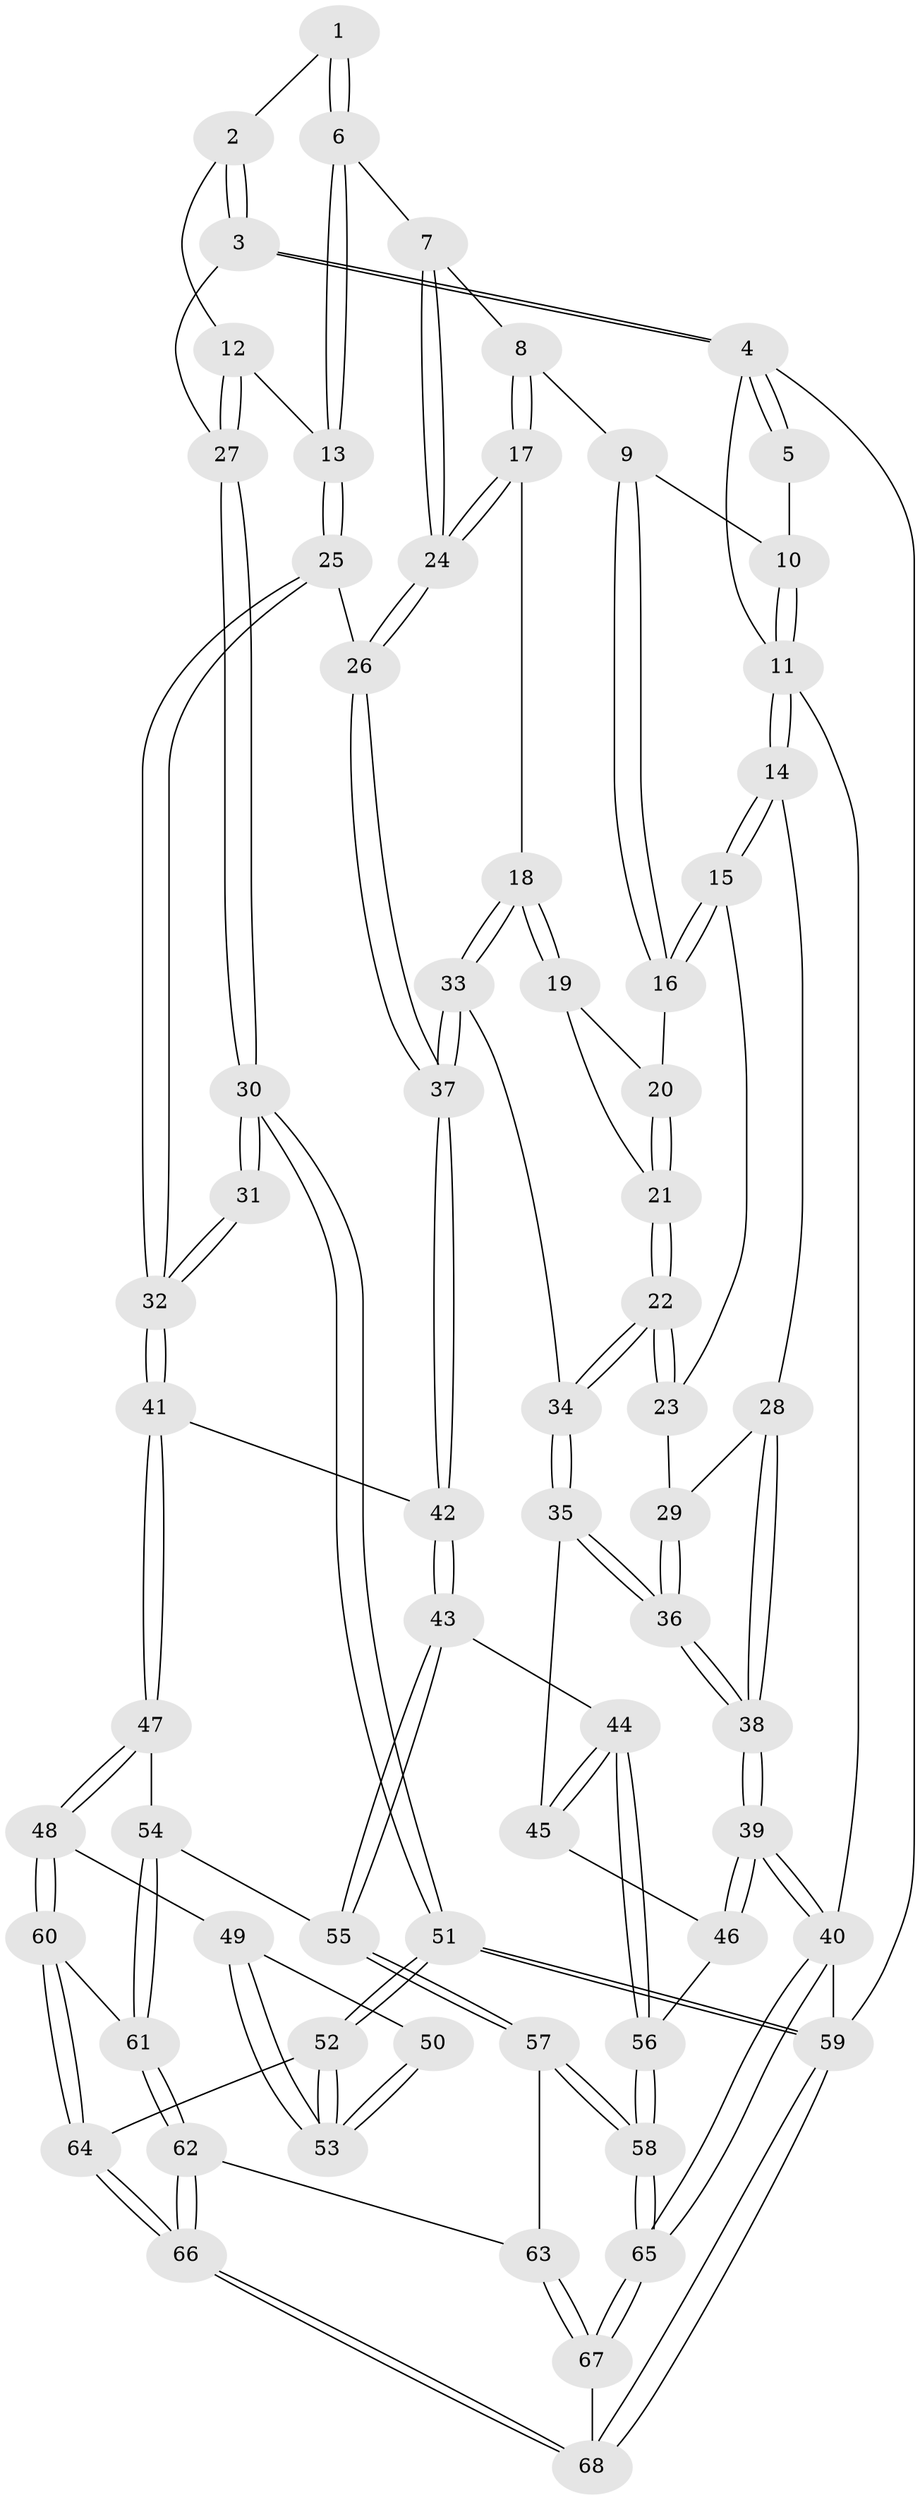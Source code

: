 // Generated by graph-tools (version 1.1) at 2025/38/03/09/25 02:38:40]
// undirected, 68 vertices, 167 edges
graph export_dot {
graph [start="1"]
  node [color=gray90,style=filled];
  1 [pos="+0.839215953431257+0.014197387800746862"];
  2 [pos="+0.931760572218694+0.13591462358906536"];
  3 [pos="+1+0.1617455722331768"];
  4 [pos="+1+0"];
  5 [pos="+0.8181993635988467+0"];
  6 [pos="+0.7584684001021224+0.15716941303645943"];
  7 [pos="+0.7150088356826888+0.17678098560293967"];
  8 [pos="+0.4688429178743032+0"];
  9 [pos="+0.45960426649684494+0"];
  10 [pos="+0.46629607541975365+0"];
  11 [pos="+0+0"];
  12 [pos="+0.9122403522296033+0.19728019314901807"];
  13 [pos="+0.8599090807678187+0.26389434912902654"];
  14 [pos="+0+0"];
  15 [pos="+0.24458939007967445+0.17556639545620234"];
  16 [pos="+0.4247710620197427+0.018432288717312027"];
  17 [pos="+0.6088771516107833+0.30492565801459365"];
  18 [pos="+0.5816399985915497+0.30437726320941333"];
  19 [pos="+0.5124968951288891+0.29289552121543483"];
  20 [pos="+0.427323036672982+0.11830472352984604"];
  21 [pos="+0.40148940541360406+0.31172008293332126"];
  22 [pos="+0.37463868318606974+0.34066297459777"];
  23 [pos="+0.2434177071807841+0.1890958234048158"];
  24 [pos="+0.643323239677649+0.32659667671150966"];
  25 [pos="+0.8532628380631635+0.37098767878453653"];
  26 [pos="+0.6514460690680581+0.3430634825850671"];
  27 [pos="+1+0.42158340333686534"];
  28 [pos="+0+0.1067877550388525"];
  29 [pos="+0.162677945134043+0.3131006097530697"];
  30 [pos="+1+0.45454013525143966"];
  31 [pos="+1+0.4543097211822662"];
  32 [pos="+0.914005819699918+0.4316793047717896"];
  33 [pos="+0.406139993119202+0.4228985506468357"];
  34 [pos="+0.3593463339073234+0.41352387940265495"];
  35 [pos="+0.2857525512705978+0.4760719132909847"];
  36 [pos="+0.19123462279064932+0.4903139687017028"];
  37 [pos="+0.5939756977974556+0.49046979516839845"];
  38 [pos="+0+0.6873830295121229"];
  39 [pos="+0+0.7364403259160234"];
  40 [pos="+0+1"];
  41 [pos="+0.7637396870992094+0.5690651133270981"];
  42 [pos="+0.5942316409686479+0.4919626024703142"];
  43 [pos="+0.5558964754121484+0.5799659350745542"];
  44 [pos="+0.4706859181440779+0.6062326741311661"];
  45 [pos="+0.3097576558505843+0.5012567644701341"];
  46 [pos="+0.35747189034277116+0.6510095962623467"];
  47 [pos="+0.7681271487000274+0.6350314821190916"];
  48 [pos="+0.782857723817039+0.6692885343678615"];
  49 [pos="+0.8452887296232028+0.6849799986672291"];
  50 [pos="+0.9591694350836474+0.5295993210619955"];
  51 [pos="+1+0.7967199399674527"];
  52 [pos="+0.9735477718632313+0.8112381312322219"];
  53 [pos="+0.9159919251133903+0.7438645611776682"];
  54 [pos="+0.5969379826311169+0.6589339015293177"];
  55 [pos="+0.5891413032001658+0.6557432325217046"];
  56 [pos="+0.41235845032265267+0.7117910400336943"];
  57 [pos="+0.523040672349345+0.8014266989323683"];
  58 [pos="+0.40203716710024473+0.8230499761430299"];
  59 [pos="+1+1"];
  60 [pos="+0.7199688789146358+0.7726639540984184"];
  61 [pos="+0.7165565792084712+0.7755829717163034"];
  62 [pos="+0.696552742545868+0.8204819183175136"];
  63 [pos="+0.6212764663702833+0.8458091112170536"];
  64 [pos="+0.9500082253376556+0.8276995286016902"];
  65 [pos="+0+1"];
  66 [pos="+0.8209977388253915+0.9682194944655781"];
  67 [pos="+0.5879089395528768+1"];
  68 [pos="+0.7887847092747488+1"];
  1 -- 2;
  1 -- 6;
  1 -- 6;
  2 -- 3;
  2 -- 3;
  2 -- 12;
  3 -- 4;
  3 -- 4;
  3 -- 27;
  4 -- 5;
  4 -- 5;
  4 -- 11;
  4 -- 59;
  5 -- 10;
  6 -- 7;
  6 -- 13;
  6 -- 13;
  7 -- 8;
  7 -- 24;
  7 -- 24;
  8 -- 9;
  8 -- 17;
  8 -- 17;
  9 -- 10;
  9 -- 16;
  9 -- 16;
  10 -- 11;
  10 -- 11;
  11 -- 14;
  11 -- 14;
  11 -- 40;
  12 -- 13;
  12 -- 27;
  12 -- 27;
  13 -- 25;
  13 -- 25;
  14 -- 15;
  14 -- 15;
  14 -- 28;
  15 -- 16;
  15 -- 16;
  15 -- 23;
  16 -- 20;
  17 -- 18;
  17 -- 24;
  17 -- 24;
  18 -- 19;
  18 -- 19;
  18 -- 33;
  18 -- 33;
  19 -- 20;
  19 -- 21;
  20 -- 21;
  20 -- 21;
  21 -- 22;
  21 -- 22;
  22 -- 23;
  22 -- 23;
  22 -- 34;
  22 -- 34;
  23 -- 29;
  24 -- 26;
  24 -- 26;
  25 -- 26;
  25 -- 32;
  25 -- 32;
  26 -- 37;
  26 -- 37;
  27 -- 30;
  27 -- 30;
  28 -- 29;
  28 -- 38;
  28 -- 38;
  29 -- 36;
  29 -- 36;
  30 -- 31;
  30 -- 31;
  30 -- 51;
  30 -- 51;
  31 -- 32;
  31 -- 32;
  32 -- 41;
  32 -- 41;
  33 -- 34;
  33 -- 37;
  33 -- 37;
  34 -- 35;
  34 -- 35;
  35 -- 36;
  35 -- 36;
  35 -- 45;
  36 -- 38;
  36 -- 38;
  37 -- 42;
  37 -- 42;
  38 -- 39;
  38 -- 39;
  39 -- 40;
  39 -- 40;
  39 -- 46;
  39 -- 46;
  40 -- 65;
  40 -- 65;
  40 -- 59;
  41 -- 42;
  41 -- 47;
  41 -- 47;
  42 -- 43;
  42 -- 43;
  43 -- 44;
  43 -- 55;
  43 -- 55;
  44 -- 45;
  44 -- 45;
  44 -- 56;
  44 -- 56;
  45 -- 46;
  46 -- 56;
  47 -- 48;
  47 -- 48;
  47 -- 54;
  48 -- 49;
  48 -- 60;
  48 -- 60;
  49 -- 50;
  49 -- 53;
  49 -- 53;
  50 -- 53;
  50 -- 53;
  51 -- 52;
  51 -- 52;
  51 -- 59;
  51 -- 59;
  52 -- 53;
  52 -- 53;
  52 -- 64;
  54 -- 55;
  54 -- 61;
  54 -- 61;
  55 -- 57;
  55 -- 57;
  56 -- 58;
  56 -- 58;
  57 -- 58;
  57 -- 58;
  57 -- 63;
  58 -- 65;
  58 -- 65;
  59 -- 68;
  59 -- 68;
  60 -- 61;
  60 -- 64;
  60 -- 64;
  61 -- 62;
  61 -- 62;
  62 -- 63;
  62 -- 66;
  62 -- 66;
  63 -- 67;
  63 -- 67;
  64 -- 66;
  64 -- 66;
  65 -- 67;
  65 -- 67;
  66 -- 68;
  66 -- 68;
  67 -- 68;
}
